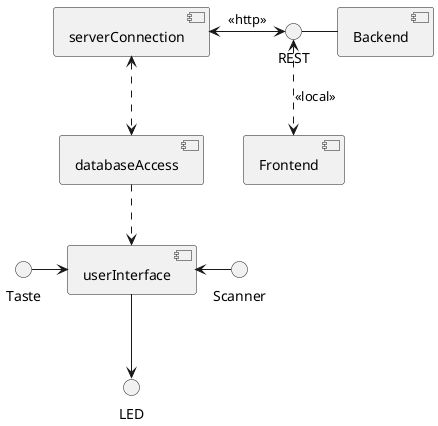 @startuml component_diagram_v2

[databaseAccess] ..> [userInterface]
[serverConnection] <..> [databaseAccess]

[userInterface] --> LED
Taste -> [userInterface]
[userInterface] <- Scanner


REST - [Backend]
REST <..> [Frontend]  : <<local>>


[serverConnection] <-> REST  : <<http>>

@enduml